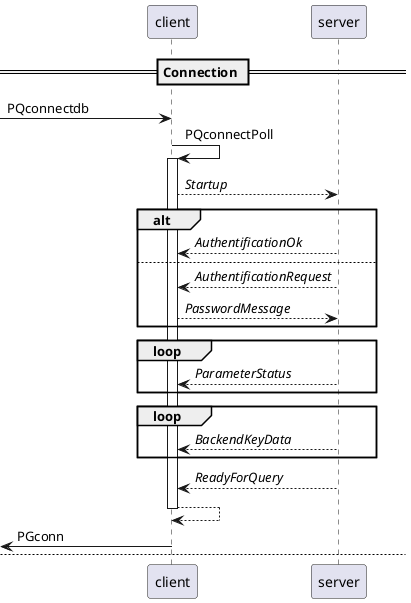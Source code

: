 @startuml

== Connection ==

[-> client: PQconnectdb
client -> client ++: PQconnectPoll
    client --> server: //Startup//
    alt
        client <-- server: //AuthentificationOk//
    else
        client <-- server: //AuthentificationRequest//
        client --> server: //PasswordMessage//
    end
    loop
        client <-- server: //ParameterStatus//
    end
    loop
        client <-- server: //BackendKeyData//
    end
    client <-- server: //ReadyForQuery//
return
[<- client: PGconn

newpage

== Simple query ==

[-> client: PQexec

client -> client ++: PQexecStart
    loop result != NULL
        client -> client ++: PQgetResult
        return
    end
    alt PGRES_COPY_IN
        client -> client ++: PQputCopyEnd
        return
    else PGRES_COPY_OUT
        note across #lightblue: asyncStatus = PGASYNC_BUSY
    else PGRES_COPY_BOTH
        note across #lightpink: PQexec not allowed during COPY BOTH
    end
return

client -> client ++: PQsendQuery
    client --> server: //Query//
    note across #lightgreen: queryclass = PGQUERY_SIMPLE
    note across #lightblue: asyncStatus = PGASYNC_BUSY
return

client -> client ++: PQexecFinish
    client -> client ++: PQgetResult
        alt
            client <-- server: //RowDescription//
            note across #lightblue: asyncStatus = PGASYNC_READY
            loop
                client <-- server: //DataRow//
            end
            client <-- server: //CommandComplete//
            note across #lightblue: asyncStatus = PGASYNC_READY
            client <-- server: //ReadyForQuery//
            note across #lightblue: asyncStatus = PGASYNC_IDLE
        else
            client <-- server: //ErrorResponse//
            note across #lightblue: asyncStatus = PGASYNC_READY
        end
    return
return

[<- client: PGresult

newpage

== Extended query ==

[-> client: PQsendQuery
client -> client ++: PQsendQueryParams
    client --> server: //Parse//
    client --> server: //Bind//
    client --> server: //DescribePortal//
    client --> server: //Execute//
    client --> server: //Sync//
    note across #lightgreen: queryclass = PGQUERY_EXTENDED
    note across #lightblue: asyncStatus = PGASYNC_BUSY
return
[<- client

...

[-> client: PQgetResult
alt
    client <-- server: //ParseComplete//
    note across #lightblue: asyncStatus = PGASYNC_READY
    client <-- server: //BindComplete//
    client <-- server: //RowDescription//
    note across #lightblue: asyncStatus = PGASYNC_READY
    loop
        client <-- server: //DataRow//
    end
    client <-- server: //CommandComplete//
    note across #lightblue: asyncStatus = PGASYNC_READY
    client <-- server: //ReadyForQuery//
    note across #lightblue: asyncStatus = PGASYNC_IDLE
else
    client <-- server: //ErrorResponse//
    note across #lightblue: asyncStatus = PGASYNC_READY
end
[<- client: PGresult

newpage

== Prepared query ==

[-> client: PQsendPrepare
    client --> server: //Parse//
    client --> server: //Sync//
    note across #lightgreen: queryclass = PGQUERY_PREPARE
    note across #lightblue: asyncStatus = PGASYNC_BUSY
[<- client

...

[-> client: PQsendQueryPrepared
    client --> server: //Bind//
    client --> server: //DescribePortal//
    client --> server: //Execute//
    client --> server: //Sync//
    note across #lightgreen: queryclass = PGQUERY_PREPARE
    note across #lightblue: asyncStatus = PGASYNC_BUSY
[<- client

...

[-> client: PQgetResult
alt
    client <-- server: //ParseComplete//
    note across #lightblue: asyncStatus = PGASYNC_READY
    client <-- server: //BindComplete//
    client <-- server: //RowDescription//
    note across #lightblue: asyncStatus = PGASYNC_READY
    loop
        client <-- server: //DataRow//
    end
    client <-- server: //CommandComplete//
    note across #lightblue: asyncStatus = PGASYNC_READY
    client <-- server: //ReadyForQuery//
    note across #lightblue: asyncStatus = PGASYNC_IDLE
else
    client <-- server: //ErrorResponse//
    note across #lightblue: asyncStatus = PGASYNC_READY
end
[<- client: PGresult

newpage

== Copy in ==

note across: copy tmp (id) from stdin;
[-> client: PQexec
    client --> server: //Query//
    note across #lightgreen: queryclass = PGQUERY_SIMPLE
    note across #lightblue: asyncStatus = PGASYNC_BUSY
    client <-- server: //CopyIn//
    note across #lightblue: asyncStatus = PGASYNC_COPY_IN
[<- client: PGresult

...

loop
    [-> client: PQputCopyData
        client --> server: //CopyData//
    [<- client
end

...

[-> client: PQputCopyEnd
    alt
        client --> server: //CopyDone//
    else
        client --> server: //CopyFail//
    end
    client --> server: //Sync//
    note across #lightblue: asyncStatus ~= PGASYNC_COPY_IN
    client <-- server: //CommandComplete//
    client <-- server: //ReadyForQuery//
[<- client

newpage

== Copy out ==

note across: copy tmp (id) to stdout;
[-> client: PQexec
    client --> server: //Query//
    note across #lightgreen: queryclass = PGQUERY_SIMPLE
    note across #lightblue: asyncStatus = PGASYNC_BUSY
    client <-- server: //CopyOut//
    note across #lightblue: asyncStatus = PGASYNC_COPY_OUT
[<- client: PGresult

...

loop
    [-> client: PQgetCopyData
        client <-- server: //CopyOut//
    [<- client
end

@enduml
